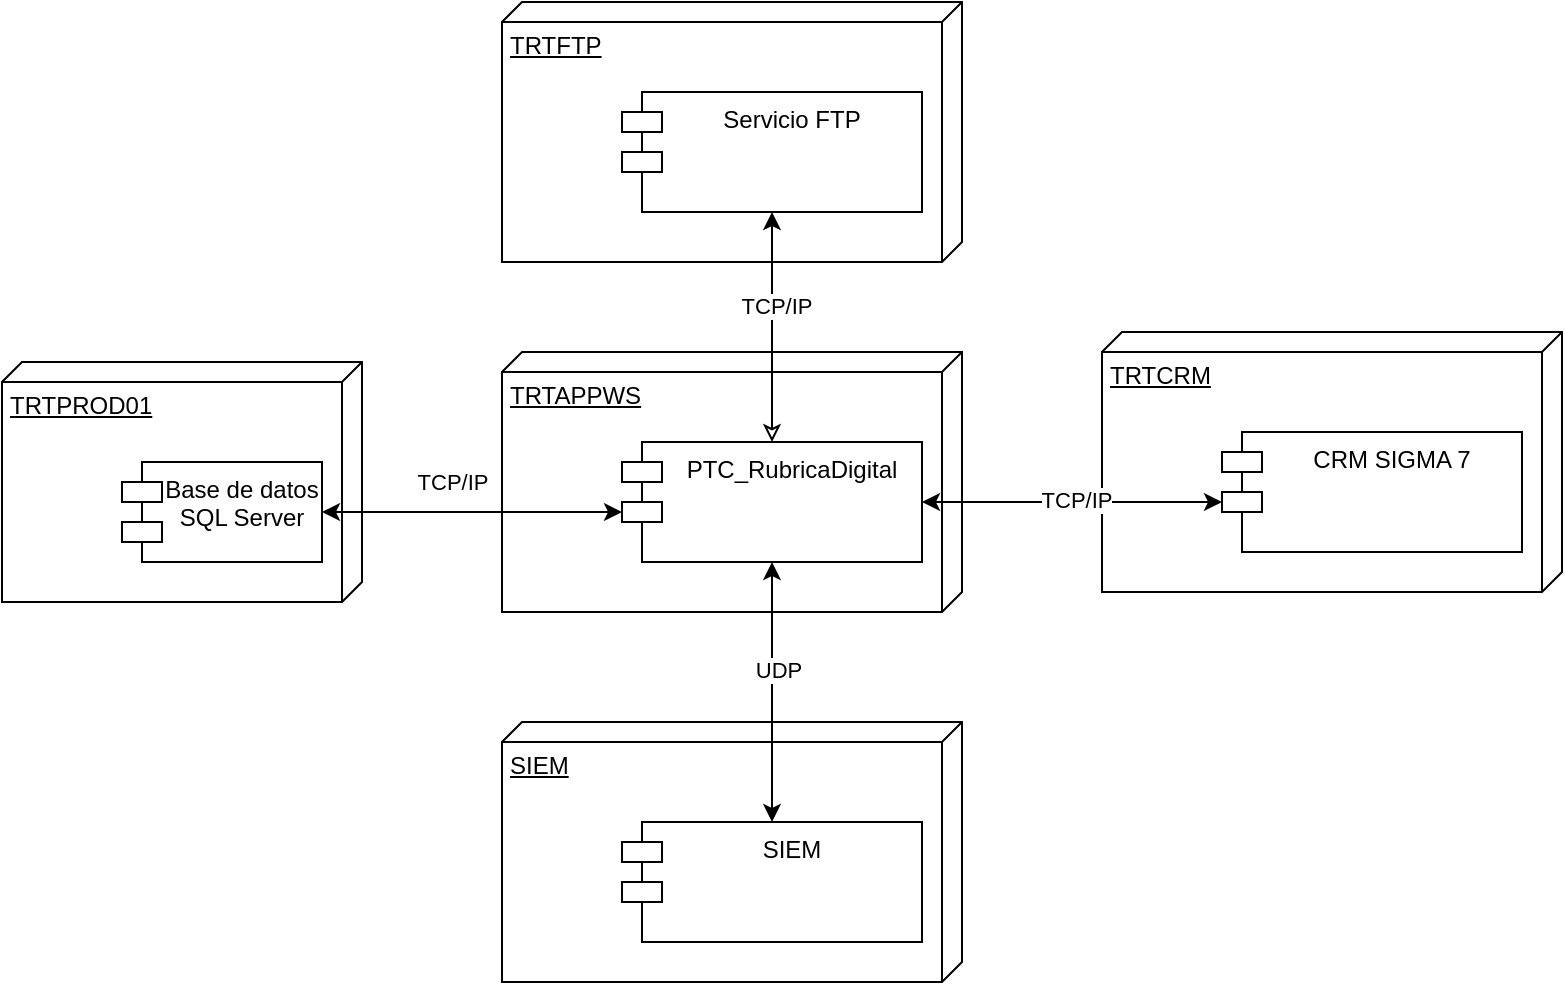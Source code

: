 <mxfile version="27.1.5">
  <diagram name="Página-1" id="LU3BRoq4Nqg8Sy4M1tc_">
    <mxGraphModel dx="1018" dy="697" grid="1" gridSize="10" guides="1" tooltips="1" connect="1" arrows="1" fold="1" page="1" pageScale="1" pageWidth="827" pageHeight="1169" math="0" shadow="0">
      <root>
        <mxCell id="0" />
        <mxCell id="1" parent="0" />
        <mxCell id="ofMJ4_aqPdxW0ch9pldM-1" value="TRTPROD01" style="verticalAlign=top;align=left;spacingTop=8;spacingLeft=2;spacingRight=12;shape=cube;size=10;direction=south;fontStyle=4;html=1;whiteSpace=wrap;" vertex="1" parent="1">
          <mxGeometry x="40" y="250" width="180" height="120" as="geometry" />
        </mxCell>
        <mxCell id="ofMJ4_aqPdxW0ch9pldM-2" value="Base de datos SQL Server" style="shape=module;align=left;spacingLeft=20;align=center;verticalAlign=top;whiteSpace=wrap;html=1;" vertex="1" parent="1">
          <mxGeometry x="100" y="300" width="100" height="50" as="geometry" />
        </mxCell>
        <mxCell id="ofMJ4_aqPdxW0ch9pldM-4" value="TRTAPPWS" style="verticalAlign=top;align=left;spacingTop=8;spacingLeft=2;spacingRight=12;shape=cube;size=10;direction=south;fontStyle=4;html=1;whiteSpace=wrap;" vertex="1" parent="1">
          <mxGeometry x="290" y="245" width="230" height="130" as="geometry" />
        </mxCell>
        <mxCell id="ofMJ4_aqPdxW0ch9pldM-5" value="PTC_RubricaDigital" style="shape=module;align=left;spacingLeft=20;align=center;verticalAlign=top;whiteSpace=wrap;html=1;" vertex="1" parent="1">
          <mxGeometry x="350" y="290" width="150" height="60" as="geometry" />
        </mxCell>
        <mxCell id="ofMJ4_aqPdxW0ch9pldM-6" style="edgeStyle=orthogonalEdgeStyle;rounded=0;orthogonalLoop=1;jettySize=auto;html=1;exitX=1;exitY=0.5;exitDx=0;exitDy=0;entryX=0;entryY=0;entryDx=0;entryDy=35;entryPerimeter=0;startArrow=classic;startFill=1;" edge="1" parent="1" source="ofMJ4_aqPdxW0ch9pldM-2" target="ofMJ4_aqPdxW0ch9pldM-5">
          <mxGeometry relative="1" as="geometry" />
        </mxCell>
        <mxCell id="ofMJ4_aqPdxW0ch9pldM-7" value="TCP/IP" style="edgeLabel;html=1;align=center;verticalAlign=middle;resizable=0;points=[];" vertex="1" connectable="0" parent="ofMJ4_aqPdxW0ch9pldM-6">
          <mxGeometry x="-0.21" y="2" relative="1" as="geometry">
            <mxPoint x="5" y="-13" as="offset" />
          </mxGeometry>
        </mxCell>
        <mxCell id="ofMJ4_aqPdxW0ch9pldM-8" value="TRTFTP" style="verticalAlign=top;align=left;spacingTop=8;spacingLeft=2;spacingRight=12;shape=cube;size=10;direction=south;fontStyle=4;html=1;whiteSpace=wrap;" vertex="1" parent="1">
          <mxGeometry x="290" y="70" width="230" height="130" as="geometry" />
        </mxCell>
        <mxCell id="ofMJ4_aqPdxW0ch9pldM-9" value="Servicio FTP" style="shape=module;align=left;spacingLeft=20;align=center;verticalAlign=top;whiteSpace=wrap;html=1;" vertex="1" parent="1">
          <mxGeometry x="350" y="115" width="150" height="60" as="geometry" />
        </mxCell>
        <mxCell id="ofMJ4_aqPdxW0ch9pldM-10" style="edgeStyle=orthogonalEdgeStyle;rounded=0;orthogonalLoop=1;jettySize=auto;html=1;exitX=0.5;exitY=0;exitDx=0;exitDy=0;entryX=0.5;entryY=1;entryDx=0;entryDy=0;startArrow=classic;startFill=0;" edge="1" parent="1" source="ofMJ4_aqPdxW0ch9pldM-5" target="ofMJ4_aqPdxW0ch9pldM-9">
          <mxGeometry relative="1" as="geometry" />
        </mxCell>
        <mxCell id="ofMJ4_aqPdxW0ch9pldM-11" value="TCP/IP" style="edgeLabel;html=1;align=center;verticalAlign=middle;resizable=0;points=[];" vertex="1" connectable="0" parent="ofMJ4_aqPdxW0ch9pldM-10">
          <mxGeometry x="0.183" y="-2" relative="1" as="geometry">
            <mxPoint as="offset" />
          </mxGeometry>
        </mxCell>
        <mxCell id="ofMJ4_aqPdxW0ch9pldM-12" value="TRTCRM" style="verticalAlign=top;align=left;spacingTop=8;spacingLeft=2;spacingRight=12;shape=cube;size=10;direction=south;fontStyle=4;html=1;whiteSpace=wrap;" vertex="1" parent="1">
          <mxGeometry x="590" y="235" width="230" height="130" as="geometry" />
        </mxCell>
        <mxCell id="ofMJ4_aqPdxW0ch9pldM-13" value="CRM SIGMA 7" style="shape=module;align=left;spacingLeft=20;align=center;verticalAlign=top;whiteSpace=wrap;html=1;" vertex="1" parent="1">
          <mxGeometry x="650" y="285" width="150" height="60" as="geometry" />
        </mxCell>
        <mxCell id="ofMJ4_aqPdxW0ch9pldM-14" style="edgeStyle=orthogonalEdgeStyle;rounded=0;orthogonalLoop=1;jettySize=auto;html=1;exitX=1;exitY=0.5;exitDx=0;exitDy=0;entryX=0;entryY=0;entryDx=0;entryDy=35;entryPerimeter=0;startArrow=classic;startFill=1;" edge="1" parent="1" source="ofMJ4_aqPdxW0ch9pldM-5" target="ofMJ4_aqPdxW0ch9pldM-13">
          <mxGeometry relative="1" as="geometry" />
        </mxCell>
        <mxCell id="ofMJ4_aqPdxW0ch9pldM-15" value="TCP/IP" style="edgeLabel;html=1;align=center;verticalAlign=middle;resizable=0;points=[];" vertex="1" connectable="0" parent="ofMJ4_aqPdxW0ch9pldM-14">
          <mxGeometry x="0.027" y="1" relative="1" as="geometry">
            <mxPoint as="offset" />
          </mxGeometry>
        </mxCell>
        <mxCell id="ofMJ4_aqPdxW0ch9pldM-16" value="SIEM" style="verticalAlign=top;align=left;spacingTop=8;spacingLeft=2;spacingRight=12;shape=cube;size=10;direction=south;fontStyle=4;html=1;whiteSpace=wrap;" vertex="1" parent="1">
          <mxGeometry x="290" y="430" width="230" height="130" as="geometry" />
        </mxCell>
        <mxCell id="ofMJ4_aqPdxW0ch9pldM-17" value="SIEM" style="shape=module;align=left;spacingLeft=20;align=center;verticalAlign=top;whiteSpace=wrap;html=1;" vertex="1" parent="1">
          <mxGeometry x="350" y="480" width="150" height="60" as="geometry" />
        </mxCell>
        <mxCell id="ofMJ4_aqPdxW0ch9pldM-19" style="edgeStyle=orthogonalEdgeStyle;rounded=0;orthogonalLoop=1;jettySize=auto;html=1;exitX=0.5;exitY=1;exitDx=0;exitDy=0;entryX=0.5;entryY=0;entryDx=0;entryDy=0;startArrow=classic;startFill=1;" edge="1" parent="1" source="ofMJ4_aqPdxW0ch9pldM-5" target="ofMJ4_aqPdxW0ch9pldM-17">
          <mxGeometry relative="1" as="geometry" />
        </mxCell>
        <mxCell id="ofMJ4_aqPdxW0ch9pldM-20" value="UDP" style="edgeLabel;html=1;align=center;verticalAlign=middle;resizable=0;points=[];" vertex="1" connectable="0" parent="ofMJ4_aqPdxW0ch9pldM-19">
          <mxGeometry x="-0.169" y="3" relative="1" as="geometry">
            <mxPoint as="offset" />
          </mxGeometry>
        </mxCell>
      </root>
    </mxGraphModel>
  </diagram>
</mxfile>
